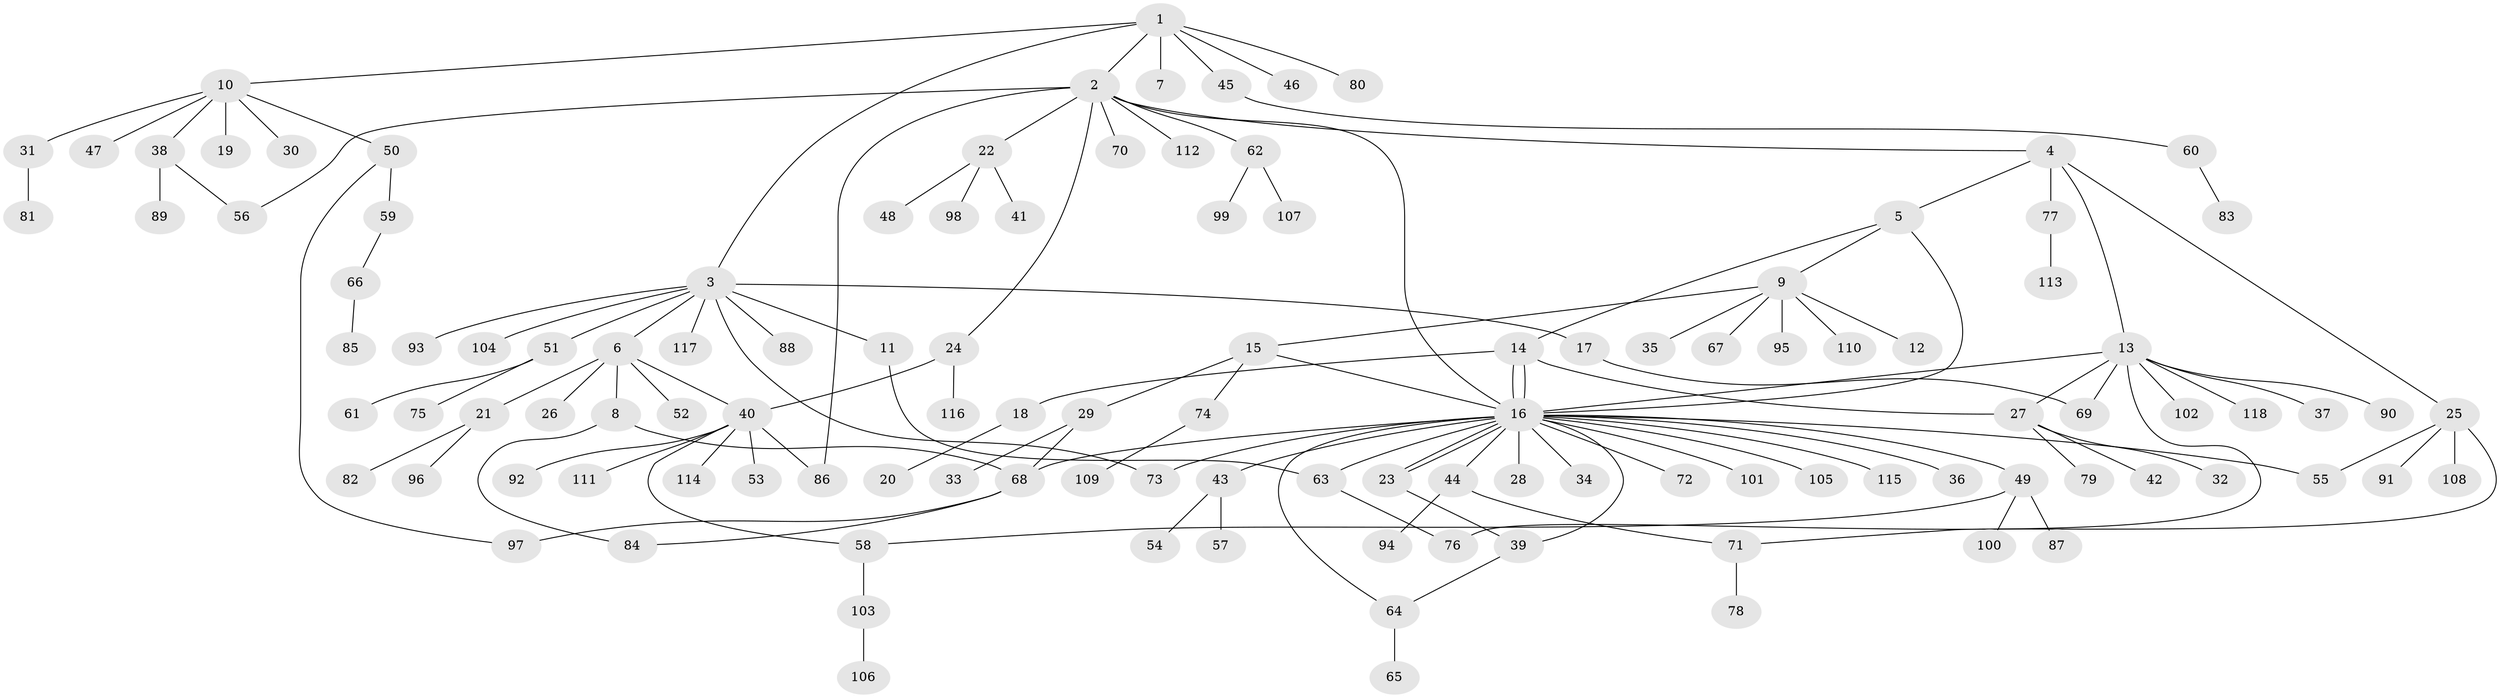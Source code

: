 // coarse degree distribution, {5: 0.024096385542168676, 4: 0.07228915662650602, 1: 0.5060240963855421, 2: 0.24096385542168675, 6: 0.03614457831325301, 20: 0.012048192771084338, 3: 0.060240963855421686, 9: 0.024096385542168676, 8: 0.012048192771084338, 7: 0.012048192771084338}
// Generated by graph-tools (version 1.1) at 2025/36/03/04/25 23:36:55]
// undirected, 118 vertices, 140 edges
graph export_dot {
  node [color=gray90,style=filled];
  1;
  2;
  3;
  4;
  5;
  6;
  7;
  8;
  9;
  10;
  11;
  12;
  13;
  14;
  15;
  16;
  17;
  18;
  19;
  20;
  21;
  22;
  23;
  24;
  25;
  26;
  27;
  28;
  29;
  30;
  31;
  32;
  33;
  34;
  35;
  36;
  37;
  38;
  39;
  40;
  41;
  42;
  43;
  44;
  45;
  46;
  47;
  48;
  49;
  50;
  51;
  52;
  53;
  54;
  55;
  56;
  57;
  58;
  59;
  60;
  61;
  62;
  63;
  64;
  65;
  66;
  67;
  68;
  69;
  70;
  71;
  72;
  73;
  74;
  75;
  76;
  77;
  78;
  79;
  80;
  81;
  82;
  83;
  84;
  85;
  86;
  87;
  88;
  89;
  90;
  91;
  92;
  93;
  94;
  95;
  96;
  97;
  98;
  99;
  100;
  101;
  102;
  103;
  104;
  105;
  106;
  107;
  108;
  109;
  110;
  111;
  112;
  113;
  114;
  115;
  116;
  117;
  118;
  1 -- 2;
  1 -- 3;
  1 -- 7;
  1 -- 10;
  1 -- 45;
  1 -- 46;
  1 -- 80;
  2 -- 4;
  2 -- 16;
  2 -- 22;
  2 -- 24;
  2 -- 56;
  2 -- 62;
  2 -- 70;
  2 -- 86;
  2 -- 112;
  3 -- 6;
  3 -- 11;
  3 -- 17;
  3 -- 51;
  3 -- 73;
  3 -- 88;
  3 -- 93;
  3 -- 104;
  3 -- 117;
  4 -- 5;
  4 -- 13;
  4 -- 25;
  4 -- 77;
  5 -- 9;
  5 -- 14;
  5 -- 16;
  6 -- 8;
  6 -- 21;
  6 -- 26;
  6 -- 40;
  6 -- 52;
  8 -- 68;
  8 -- 84;
  9 -- 12;
  9 -- 15;
  9 -- 35;
  9 -- 67;
  9 -- 95;
  9 -- 110;
  10 -- 19;
  10 -- 30;
  10 -- 31;
  10 -- 38;
  10 -- 47;
  10 -- 50;
  11 -- 63;
  13 -- 16;
  13 -- 27;
  13 -- 37;
  13 -- 69;
  13 -- 76;
  13 -- 90;
  13 -- 102;
  13 -- 118;
  14 -- 16;
  14 -- 16;
  14 -- 18;
  14 -- 27;
  15 -- 16;
  15 -- 29;
  15 -- 74;
  16 -- 23;
  16 -- 23;
  16 -- 28;
  16 -- 34;
  16 -- 36;
  16 -- 39;
  16 -- 43;
  16 -- 44;
  16 -- 49;
  16 -- 55;
  16 -- 63;
  16 -- 64;
  16 -- 68;
  16 -- 72;
  16 -- 73;
  16 -- 101;
  16 -- 105;
  16 -- 115;
  17 -- 69;
  18 -- 20;
  21 -- 82;
  21 -- 96;
  22 -- 41;
  22 -- 48;
  22 -- 98;
  23 -- 39;
  24 -- 40;
  24 -- 116;
  25 -- 55;
  25 -- 71;
  25 -- 91;
  25 -- 108;
  27 -- 32;
  27 -- 42;
  27 -- 79;
  29 -- 33;
  29 -- 68;
  31 -- 81;
  38 -- 56;
  38 -- 89;
  39 -- 64;
  40 -- 53;
  40 -- 58;
  40 -- 86;
  40 -- 92;
  40 -- 111;
  40 -- 114;
  43 -- 54;
  43 -- 57;
  44 -- 71;
  44 -- 94;
  45 -- 60;
  49 -- 58;
  49 -- 87;
  49 -- 100;
  50 -- 59;
  50 -- 97;
  51 -- 61;
  51 -- 75;
  58 -- 103;
  59 -- 66;
  60 -- 83;
  62 -- 99;
  62 -- 107;
  63 -- 76;
  64 -- 65;
  66 -- 85;
  68 -- 84;
  68 -- 97;
  71 -- 78;
  74 -- 109;
  77 -- 113;
  103 -- 106;
}

